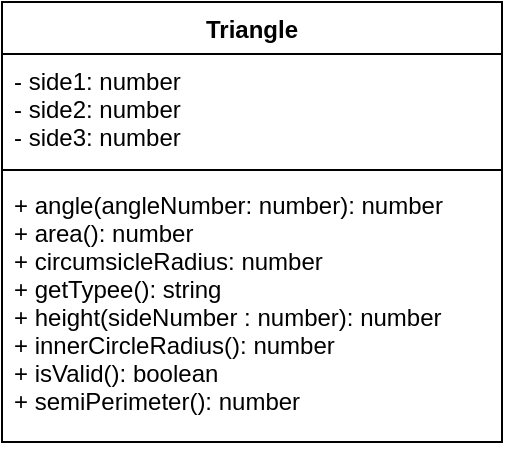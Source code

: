<mxfile>
    <diagram id="lV9MIwGV6VloRI8CK_aL" name="Page-1">
        <mxGraphModel dx="710" dy="395" grid="1" gridSize="10" guides="1" tooltips="1" connect="1" arrows="1" fold="1" page="1" pageScale="1" pageWidth="850" pageHeight="1100" math="0" shadow="0">
            <root>
                <mxCell id="0"/>
                <mxCell id="1" parent="0"/>
                <mxCell id="2" value="Triangle" style="swimlane;fontStyle=1;align=center;verticalAlign=top;childLayout=stackLayout;horizontal=1;startSize=26;horizontalStack=0;resizeParent=1;resizeParentMax=0;resizeLast=0;collapsible=1;marginBottom=0;" vertex="1" parent="1">
                    <mxGeometry x="180" y="160" width="250" height="220" as="geometry"/>
                </mxCell>
                <mxCell id="3" value="- side1: number&#10;- side2: number&#10;- side3: number" style="text;strokeColor=none;fillColor=none;align=left;verticalAlign=top;spacingLeft=4;spacingRight=4;overflow=hidden;rotatable=0;points=[[0,0.5],[1,0.5]];portConstraint=eastwest;" vertex="1" parent="2">
                    <mxGeometry y="26" width="250" height="54" as="geometry"/>
                </mxCell>
                <mxCell id="4" value="" style="line;strokeWidth=1;fillColor=none;align=left;verticalAlign=middle;spacingTop=-1;spacingLeft=3;spacingRight=3;rotatable=0;labelPosition=right;points=[];portConstraint=eastwest;strokeColor=inherit;" vertex="1" parent="2">
                    <mxGeometry y="80" width="250" height="8" as="geometry"/>
                </mxCell>
                <mxCell id="5" value="+ angle(angleNumber: number): number&#10;+ area(): number&#10;+ circumsicleRadius: number&#10;+ getTypee(): string&#10;+ height(sideNumber : number): number&#10;+ innerCircleRadius(): number&#10;+ isValid(): boolean&#10;+ semiPerimeter(): number" style="text;strokeColor=none;fillColor=none;align=left;verticalAlign=top;spacingLeft=4;spacingRight=4;overflow=hidden;rotatable=0;points=[[0,0.5],[1,0.5]];portConstraint=eastwest;" vertex="1" parent="2">
                    <mxGeometry y="88" width="250" height="132" as="geometry"/>
                </mxCell>
            </root>
        </mxGraphModel>
    </diagram>
</mxfile>